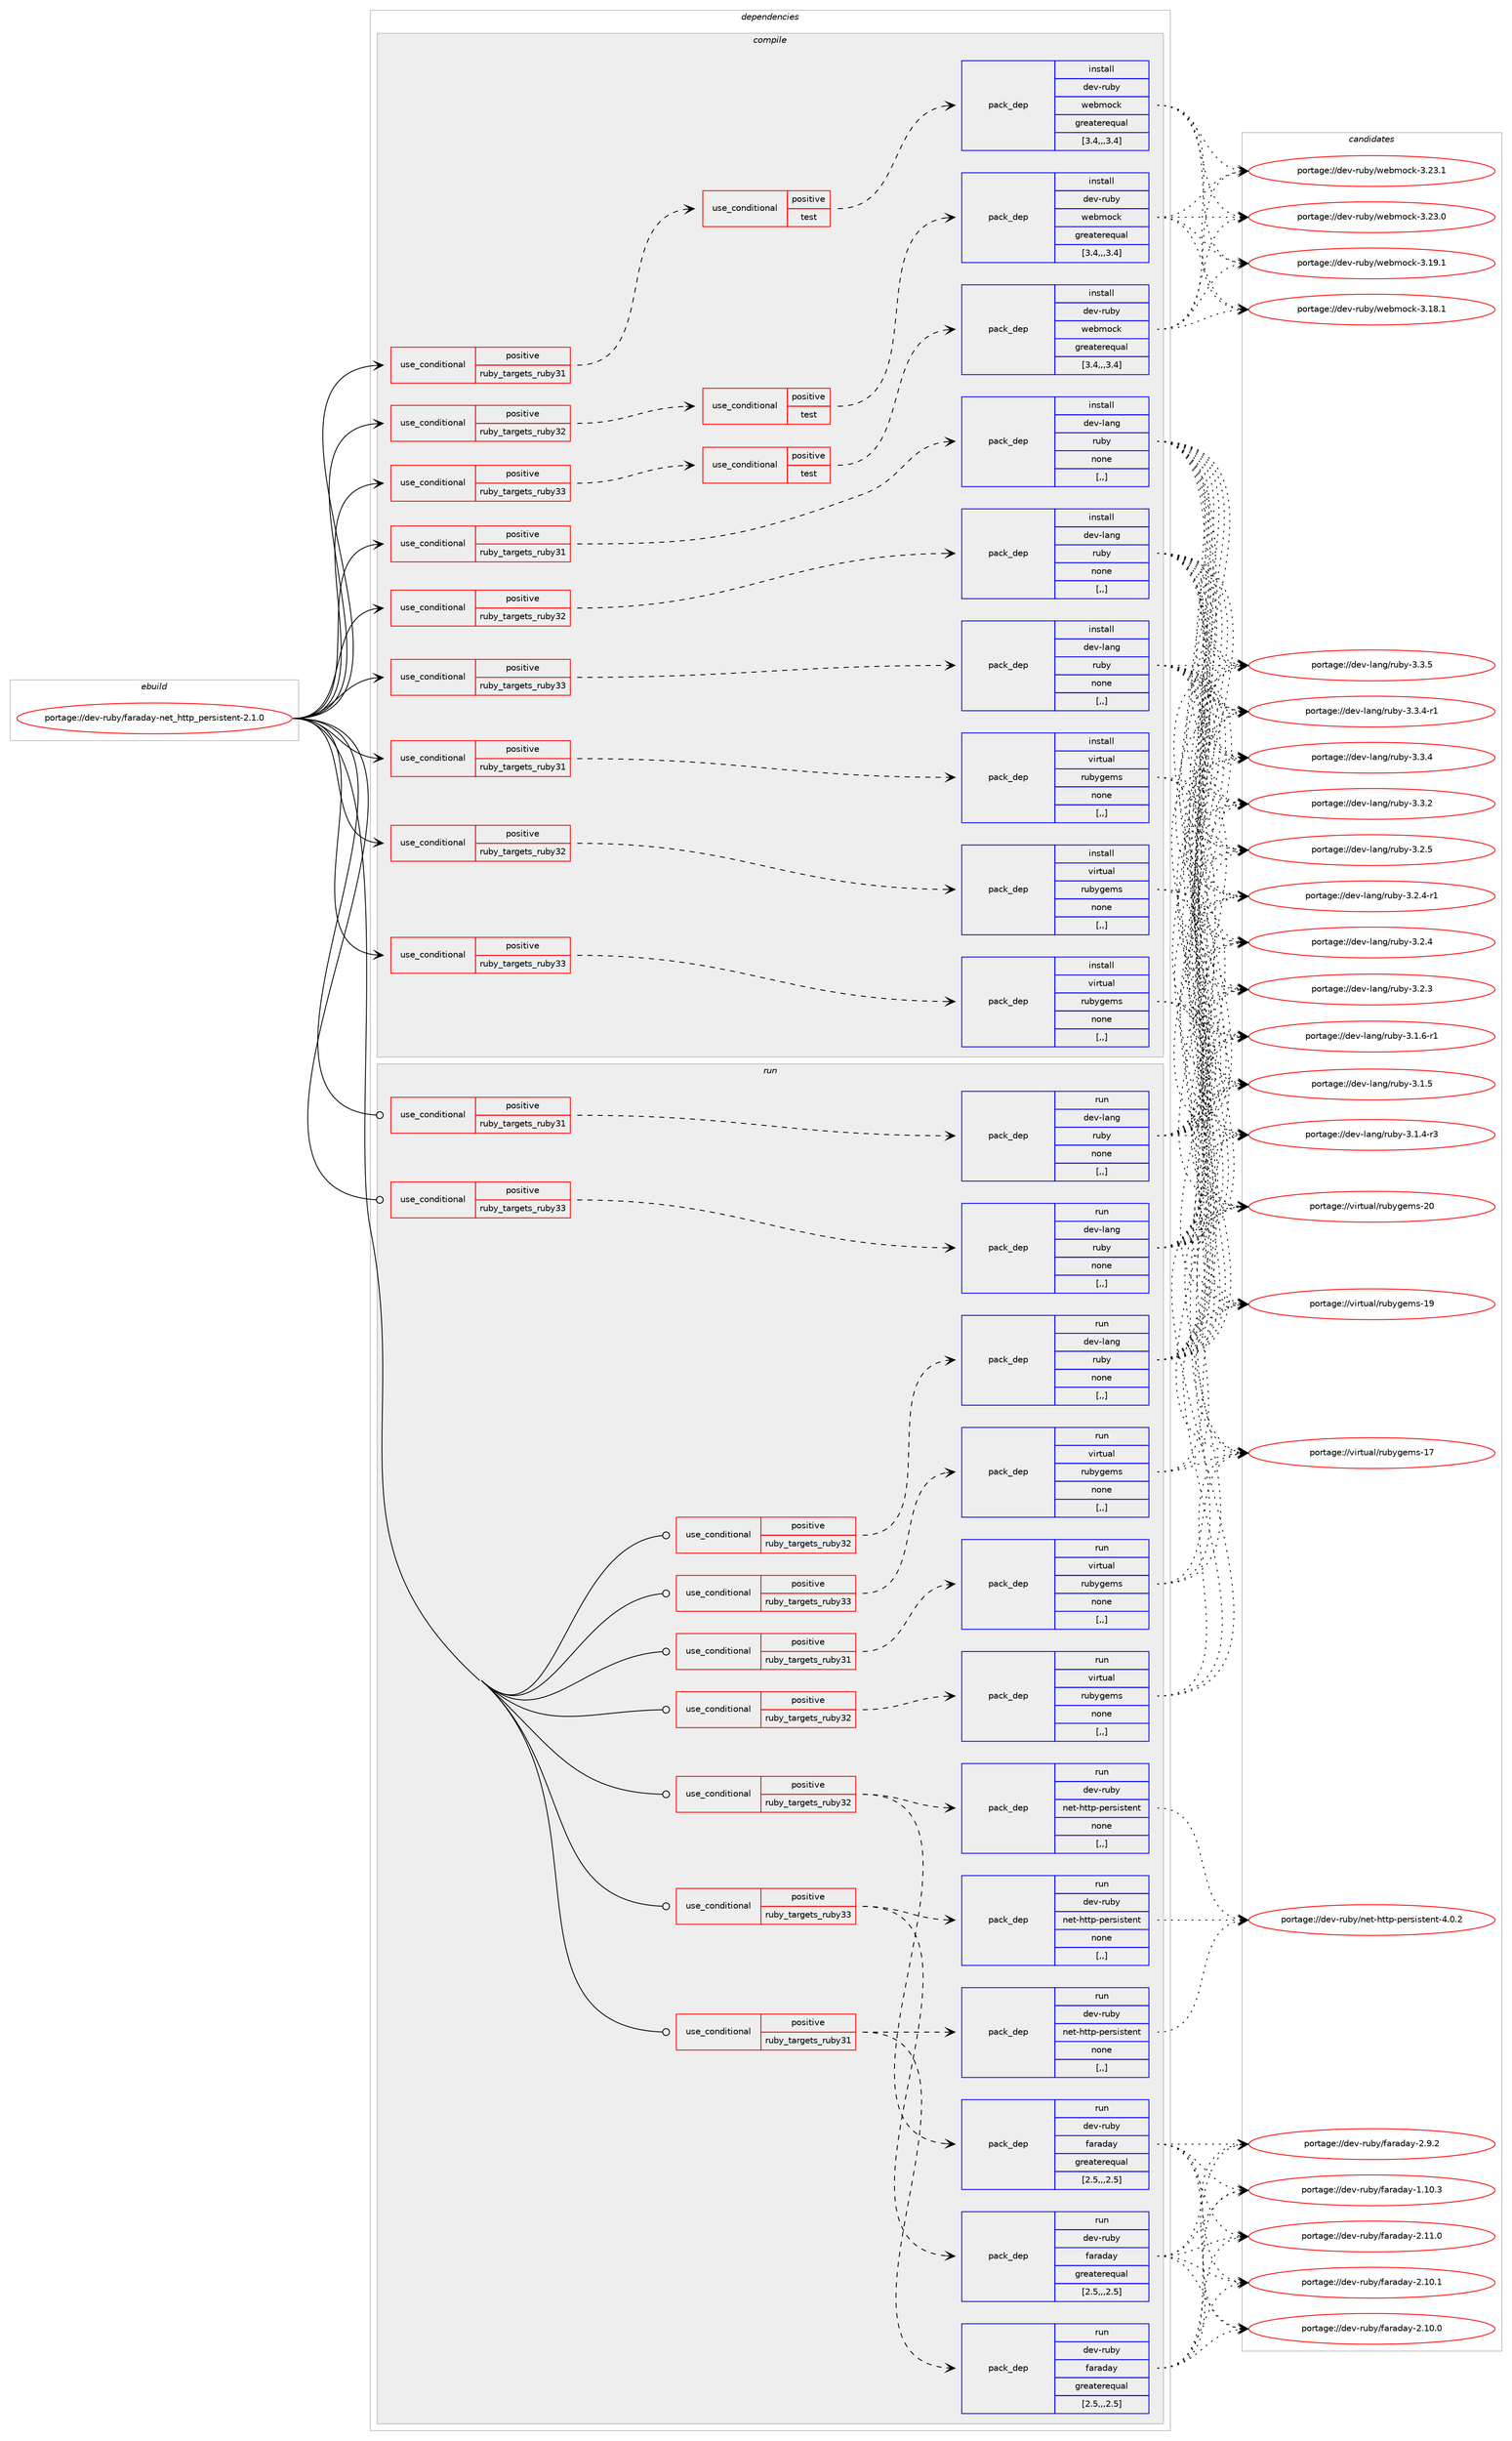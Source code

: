 digraph prolog {

# *************
# Graph options
# *************

newrank=true;
concentrate=true;
compound=true;
graph [rankdir=LR,fontname=Helvetica,fontsize=10,ranksep=1.5];#, ranksep=2.5, nodesep=0.2];
edge  [arrowhead=vee];
node  [fontname=Helvetica,fontsize=10];

# **********
# The ebuild
# **********

subgraph cluster_leftcol {
color=gray;
label=<<i>ebuild</i>>;
id [label="portage://dev-ruby/faraday-net_http_persistent-2.1.0", color=red, width=4, href="../dev-ruby/faraday-net_http_persistent-2.1.0.svg"];
}

# ****************
# The dependencies
# ****************

subgraph cluster_midcol {
color=gray;
label=<<i>dependencies</i>>;
subgraph cluster_compile {
fillcolor="#eeeeee";
style=filled;
label=<<i>compile</i>>;
subgraph cond178514 {
dependency679397 [label=<<TABLE BORDER="0" CELLBORDER="1" CELLSPACING="0" CELLPADDING="4"><TR><TD ROWSPAN="3" CELLPADDING="10">use_conditional</TD></TR><TR><TD>positive</TD></TR><TR><TD>ruby_targets_ruby31</TD></TR></TABLE>>, shape=none, color=red];
subgraph cond178515 {
dependency679398 [label=<<TABLE BORDER="0" CELLBORDER="1" CELLSPACING="0" CELLPADDING="4"><TR><TD ROWSPAN="3" CELLPADDING="10">use_conditional</TD></TR><TR><TD>positive</TD></TR><TR><TD>test</TD></TR></TABLE>>, shape=none, color=red];
subgraph pack495960 {
dependency679399 [label=<<TABLE BORDER="0" CELLBORDER="1" CELLSPACING="0" CELLPADDING="4" WIDTH="220"><TR><TD ROWSPAN="6" CELLPADDING="30">pack_dep</TD></TR><TR><TD WIDTH="110">install</TD></TR><TR><TD>dev-ruby</TD></TR><TR><TD>webmock</TD></TR><TR><TD>greaterequal</TD></TR><TR><TD>[3.4,,,3.4]</TD></TR></TABLE>>, shape=none, color=blue];
}
dependency679398:e -> dependency679399:w [weight=20,style="dashed",arrowhead="vee"];
}
dependency679397:e -> dependency679398:w [weight=20,style="dashed",arrowhead="vee"];
}
id:e -> dependency679397:w [weight=20,style="solid",arrowhead="vee"];
subgraph cond178516 {
dependency679400 [label=<<TABLE BORDER="0" CELLBORDER="1" CELLSPACING="0" CELLPADDING="4"><TR><TD ROWSPAN="3" CELLPADDING="10">use_conditional</TD></TR><TR><TD>positive</TD></TR><TR><TD>ruby_targets_ruby31</TD></TR></TABLE>>, shape=none, color=red];
subgraph pack495961 {
dependency679401 [label=<<TABLE BORDER="0" CELLBORDER="1" CELLSPACING="0" CELLPADDING="4" WIDTH="220"><TR><TD ROWSPAN="6" CELLPADDING="30">pack_dep</TD></TR><TR><TD WIDTH="110">install</TD></TR><TR><TD>dev-lang</TD></TR><TR><TD>ruby</TD></TR><TR><TD>none</TD></TR><TR><TD>[,,]</TD></TR></TABLE>>, shape=none, color=blue];
}
dependency679400:e -> dependency679401:w [weight=20,style="dashed",arrowhead="vee"];
}
id:e -> dependency679400:w [weight=20,style="solid",arrowhead="vee"];
subgraph cond178517 {
dependency679402 [label=<<TABLE BORDER="0" CELLBORDER="1" CELLSPACING="0" CELLPADDING="4"><TR><TD ROWSPAN="3" CELLPADDING="10">use_conditional</TD></TR><TR><TD>positive</TD></TR><TR><TD>ruby_targets_ruby31</TD></TR></TABLE>>, shape=none, color=red];
subgraph pack495962 {
dependency679403 [label=<<TABLE BORDER="0" CELLBORDER="1" CELLSPACING="0" CELLPADDING="4" WIDTH="220"><TR><TD ROWSPAN="6" CELLPADDING="30">pack_dep</TD></TR><TR><TD WIDTH="110">install</TD></TR><TR><TD>virtual</TD></TR><TR><TD>rubygems</TD></TR><TR><TD>none</TD></TR><TR><TD>[,,]</TD></TR></TABLE>>, shape=none, color=blue];
}
dependency679402:e -> dependency679403:w [weight=20,style="dashed",arrowhead="vee"];
}
id:e -> dependency679402:w [weight=20,style="solid",arrowhead="vee"];
subgraph cond178518 {
dependency679404 [label=<<TABLE BORDER="0" CELLBORDER="1" CELLSPACING="0" CELLPADDING="4"><TR><TD ROWSPAN="3" CELLPADDING="10">use_conditional</TD></TR><TR><TD>positive</TD></TR><TR><TD>ruby_targets_ruby32</TD></TR></TABLE>>, shape=none, color=red];
subgraph cond178519 {
dependency679405 [label=<<TABLE BORDER="0" CELLBORDER="1" CELLSPACING="0" CELLPADDING="4"><TR><TD ROWSPAN="3" CELLPADDING="10">use_conditional</TD></TR><TR><TD>positive</TD></TR><TR><TD>test</TD></TR></TABLE>>, shape=none, color=red];
subgraph pack495963 {
dependency679406 [label=<<TABLE BORDER="0" CELLBORDER="1" CELLSPACING="0" CELLPADDING="4" WIDTH="220"><TR><TD ROWSPAN="6" CELLPADDING="30">pack_dep</TD></TR><TR><TD WIDTH="110">install</TD></TR><TR><TD>dev-ruby</TD></TR><TR><TD>webmock</TD></TR><TR><TD>greaterequal</TD></TR><TR><TD>[3.4,,,3.4]</TD></TR></TABLE>>, shape=none, color=blue];
}
dependency679405:e -> dependency679406:w [weight=20,style="dashed",arrowhead="vee"];
}
dependency679404:e -> dependency679405:w [weight=20,style="dashed",arrowhead="vee"];
}
id:e -> dependency679404:w [weight=20,style="solid",arrowhead="vee"];
subgraph cond178520 {
dependency679407 [label=<<TABLE BORDER="0" CELLBORDER="1" CELLSPACING="0" CELLPADDING="4"><TR><TD ROWSPAN="3" CELLPADDING="10">use_conditional</TD></TR><TR><TD>positive</TD></TR><TR><TD>ruby_targets_ruby32</TD></TR></TABLE>>, shape=none, color=red];
subgraph pack495964 {
dependency679408 [label=<<TABLE BORDER="0" CELLBORDER="1" CELLSPACING="0" CELLPADDING="4" WIDTH="220"><TR><TD ROWSPAN="6" CELLPADDING="30">pack_dep</TD></TR><TR><TD WIDTH="110">install</TD></TR><TR><TD>dev-lang</TD></TR><TR><TD>ruby</TD></TR><TR><TD>none</TD></TR><TR><TD>[,,]</TD></TR></TABLE>>, shape=none, color=blue];
}
dependency679407:e -> dependency679408:w [weight=20,style="dashed",arrowhead="vee"];
}
id:e -> dependency679407:w [weight=20,style="solid",arrowhead="vee"];
subgraph cond178521 {
dependency679409 [label=<<TABLE BORDER="0" CELLBORDER="1" CELLSPACING="0" CELLPADDING="4"><TR><TD ROWSPAN="3" CELLPADDING="10">use_conditional</TD></TR><TR><TD>positive</TD></TR><TR><TD>ruby_targets_ruby32</TD></TR></TABLE>>, shape=none, color=red];
subgraph pack495965 {
dependency679410 [label=<<TABLE BORDER="0" CELLBORDER="1" CELLSPACING="0" CELLPADDING="4" WIDTH="220"><TR><TD ROWSPAN="6" CELLPADDING="30">pack_dep</TD></TR><TR><TD WIDTH="110">install</TD></TR><TR><TD>virtual</TD></TR><TR><TD>rubygems</TD></TR><TR><TD>none</TD></TR><TR><TD>[,,]</TD></TR></TABLE>>, shape=none, color=blue];
}
dependency679409:e -> dependency679410:w [weight=20,style="dashed",arrowhead="vee"];
}
id:e -> dependency679409:w [weight=20,style="solid",arrowhead="vee"];
subgraph cond178522 {
dependency679411 [label=<<TABLE BORDER="0" CELLBORDER="1" CELLSPACING="0" CELLPADDING="4"><TR><TD ROWSPAN="3" CELLPADDING="10">use_conditional</TD></TR><TR><TD>positive</TD></TR><TR><TD>ruby_targets_ruby33</TD></TR></TABLE>>, shape=none, color=red];
subgraph cond178523 {
dependency679412 [label=<<TABLE BORDER="0" CELLBORDER="1" CELLSPACING="0" CELLPADDING="4"><TR><TD ROWSPAN="3" CELLPADDING="10">use_conditional</TD></TR><TR><TD>positive</TD></TR><TR><TD>test</TD></TR></TABLE>>, shape=none, color=red];
subgraph pack495966 {
dependency679413 [label=<<TABLE BORDER="0" CELLBORDER="1" CELLSPACING="0" CELLPADDING="4" WIDTH="220"><TR><TD ROWSPAN="6" CELLPADDING="30">pack_dep</TD></TR><TR><TD WIDTH="110">install</TD></TR><TR><TD>dev-ruby</TD></TR><TR><TD>webmock</TD></TR><TR><TD>greaterequal</TD></TR><TR><TD>[3.4,,,3.4]</TD></TR></TABLE>>, shape=none, color=blue];
}
dependency679412:e -> dependency679413:w [weight=20,style="dashed",arrowhead="vee"];
}
dependency679411:e -> dependency679412:w [weight=20,style="dashed",arrowhead="vee"];
}
id:e -> dependency679411:w [weight=20,style="solid",arrowhead="vee"];
subgraph cond178524 {
dependency679414 [label=<<TABLE BORDER="0" CELLBORDER="1" CELLSPACING="0" CELLPADDING="4"><TR><TD ROWSPAN="3" CELLPADDING="10">use_conditional</TD></TR><TR><TD>positive</TD></TR><TR><TD>ruby_targets_ruby33</TD></TR></TABLE>>, shape=none, color=red];
subgraph pack495967 {
dependency679415 [label=<<TABLE BORDER="0" CELLBORDER="1" CELLSPACING="0" CELLPADDING="4" WIDTH="220"><TR><TD ROWSPAN="6" CELLPADDING="30">pack_dep</TD></TR><TR><TD WIDTH="110">install</TD></TR><TR><TD>dev-lang</TD></TR><TR><TD>ruby</TD></TR><TR><TD>none</TD></TR><TR><TD>[,,]</TD></TR></TABLE>>, shape=none, color=blue];
}
dependency679414:e -> dependency679415:w [weight=20,style="dashed",arrowhead="vee"];
}
id:e -> dependency679414:w [weight=20,style="solid",arrowhead="vee"];
subgraph cond178525 {
dependency679416 [label=<<TABLE BORDER="0" CELLBORDER="1" CELLSPACING="0" CELLPADDING="4"><TR><TD ROWSPAN="3" CELLPADDING="10">use_conditional</TD></TR><TR><TD>positive</TD></TR><TR><TD>ruby_targets_ruby33</TD></TR></TABLE>>, shape=none, color=red];
subgraph pack495968 {
dependency679417 [label=<<TABLE BORDER="0" CELLBORDER="1" CELLSPACING="0" CELLPADDING="4" WIDTH="220"><TR><TD ROWSPAN="6" CELLPADDING="30">pack_dep</TD></TR><TR><TD WIDTH="110">install</TD></TR><TR><TD>virtual</TD></TR><TR><TD>rubygems</TD></TR><TR><TD>none</TD></TR><TR><TD>[,,]</TD></TR></TABLE>>, shape=none, color=blue];
}
dependency679416:e -> dependency679417:w [weight=20,style="dashed",arrowhead="vee"];
}
id:e -> dependency679416:w [weight=20,style="solid",arrowhead="vee"];
}
subgraph cluster_compileandrun {
fillcolor="#eeeeee";
style=filled;
label=<<i>compile and run</i>>;
}
subgraph cluster_run {
fillcolor="#eeeeee";
style=filled;
label=<<i>run</i>>;
subgraph cond178526 {
dependency679418 [label=<<TABLE BORDER="0" CELLBORDER="1" CELLSPACING="0" CELLPADDING="4"><TR><TD ROWSPAN="3" CELLPADDING="10">use_conditional</TD></TR><TR><TD>positive</TD></TR><TR><TD>ruby_targets_ruby31</TD></TR></TABLE>>, shape=none, color=red];
subgraph pack495969 {
dependency679419 [label=<<TABLE BORDER="0" CELLBORDER="1" CELLSPACING="0" CELLPADDING="4" WIDTH="220"><TR><TD ROWSPAN="6" CELLPADDING="30">pack_dep</TD></TR><TR><TD WIDTH="110">run</TD></TR><TR><TD>dev-lang</TD></TR><TR><TD>ruby</TD></TR><TR><TD>none</TD></TR><TR><TD>[,,]</TD></TR></TABLE>>, shape=none, color=blue];
}
dependency679418:e -> dependency679419:w [weight=20,style="dashed",arrowhead="vee"];
}
id:e -> dependency679418:w [weight=20,style="solid",arrowhead="odot"];
subgraph cond178527 {
dependency679420 [label=<<TABLE BORDER="0" CELLBORDER="1" CELLSPACING="0" CELLPADDING="4"><TR><TD ROWSPAN="3" CELLPADDING="10">use_conditional</TD></TR><TR><TD>positive</TD></TR><TR><TD>ruby_targets_ruby31</TD></TR></TABLE>>, shape=none, color=red];
subgraph pack495970 {
dependency679421 [label=<<TABLE BORDER="0" CELLBORDER="1" CELLSPACING="0" CELLPADDING="4" WIDTH="220"><TR><TD ROWSPAN="6" CELLPADDING="30">pack_dep</TD></TR><TR><TD WIDTH="110">run</TD></TR><TR><TD>dev-ruby</TD></TR><TR><TD>faraday</TD></TR><TR><TD>greaterequal</TD></TR><TR><TD>[2.5,,,2.5]</TD></TR></TABLE>>, shape=none, color=blue];
}
dependency679420:e -> dependency679421:w [weight=20,style="dashed",arrowhead="vee"];
subgraph pack495971 {
dependency679422 [label=<<TABLE BORDER="0" CELLBORDER="1" CELLSPACING="0" CELLPADDING="4" WIDTH="220"><TR><TD ROWSPAN="6" CELLPADDING="30">pack_dep</TD></TR><TR><TD WIDTH="110">run</TD></TR><TR><TD>dev-ruby</TD></TR><TR><TD>net-http-persistent</TD></TR><TR><TD>none</TD></TR><TR><TD>[,,]</TD></TR></TABLE>>, shape=none, color=blue];
}
dependency679420:e -> dependency679422:w [weight=20,style="dashed",arrowhead="vee"];
}
id:e -> dependency679420:w [weight=20,style="solid",arrowhead="odot"];
subgraph cond178528 {
dependency679423 [label=<<TABLE BORDER="0" CELLBORDER="1" CELLSPACING="0" CELLPADDING="4"><TR><TD ROWSPAN="3" CELLPADDING="10">use_conditional</TD></TR><TR><TD>positive</TD></TR><TR><TD>ruby_targets_ruby31</TD></TR></TABLE>>, shape=none, color=red];
subgraph pack495972 {
dependency679424 [label=<<TABLE BORDER="0" CELLBORDER="1" CELLSPACING="0" CELLPADDING="4" WIDTH="220"><TR><TD ROWSPAN="6" CELLPADDING="30">pack_dep</TD></TR><TR><TD WIDTH="110">run</TD></TR><TR><TD>virtual</TD></TR><TR><TD>rubygems</TD></TR><TR><TD>none</TD></TR><TR><TD>[,,]</TD></TR></TABLE>>, shape=none, color=blue];
}
dependency679423:e -> dependency679424:w [weight=20,style="dashed",arrowhead="vee"];
}
id:e -> dependency679423:w [weight=20,style="solid",arrowhead="odot"];
subgraph cond178529 {
dependency679425 [label=<<TABLE BORDER="0" CELLBORDER="1" CELLSPACING="0" CELLPADDING="4"><TR><TD ROWSPAN="3" CELLPADDING="10">use_conditional</TD></TR><TR><TD>positive</TD></TR><TR><TD>ruby_targets_ruby32</TD></TR></TABLE>>, shape=none, color=red];
subgraph pack495973 {
dependency679426 [label=<<TABLE BORDER="0" CELLBORDER="1" CELLSPACING="0" CELLPADDING="4" WIDTH="220"><TR><TD ROWSPAN="6" CELLPADDING="30">pack_dep</TD></TR><TR><TD WIDTH="110">run</TD></TR><TR><TD>dev-lang</TD></TR><TR><TD>ruby</TD></TR><TR><TD>none</TD></TR><TR><TD>[,,]</TD></TR></TABLE>>, shape=none, color=blue];
}
dependency679425:e -> dependency679426:w [weight=20,style="dashed",arrowhead="vee"];
}
id:e -> dependency679425:w [weight=20,style="solid",arrowhead="odot"];
subgraph cond178530 {
dependency679427 [label=<<TABLE BORDER="0" CELLBORDER="1" CELLSPACING="0" CELLPADDING="4"><TR><TD ROWSPAN="3" CELLPADDING="10">use_conditional</TD></TR><TR><TD>positive</TD></TR><TR><TD>ruby_targets_ruby32</TD></TR></TABLE>>, shape=none, color=red];
subgraph pack495974 {
dependency679428 [label=<<TABLE BORDER="0" CELLBORDER="1" CELLSPACING="0" CELLPADDING="4" WIDTH="220"><TR><TD ROWSPAN="6" CELLPADDING="30">pack_dep</TD></TR><TR><TD WIDTH="110">run</TD></TR><TR><TD>dev-ruby</TD></TR><TR><TD>faraday</TD></TR><TR><TD>greaterequal</TD></TR><TR><TD>[2.5,,,2.5]</TD></TR></TABLE>>, shape=none, color=blue];
}
dependency679427:e -> dependency679428:w [weight=20,style="dashed",arrowhead="vee"];
subgraph pack495975 {
dependency679429 [label=<<TABLE BORDER="0" CELLBORDER="1" CELLSPACING="0" CELLPADDING="4" WIDTH="220"><TR><TD ROWSPAN="6" CELLPADDING="30">pack_dep</TD></TR><TR><TD WIDTH="110">run</TD></TR><TR><TD>dev-ruby</TD></TR><TR><TD>net-http-persistent</TD></TR><TR><TD>none</TD></TR><TR><TD>[,,]</TD></TR></TABLE>>, shape=none, color=blue];
}
dependency679427:e -> dependency679429:w [weight=20,style="dashed",arrowhead="vee"];
}
id:e -> dependency679427:w [weight=20,style="solid",arrowhead="odot"];
subgraph cond178531 {
dependency679430 [label=<<TABLE BORDER="0" CELLBORDER="1" CELLSPACING="0" CELLPADDING="4"><TR><TD ROWSPAN="3" CELLPADDING="10">use_conditional</TD></TR><TR><TD>positive</TD></TR><TR><TD>ruby_targets_ruby32</TD></TR></TABLE>>, shape=none, color=red];
subgraph pack495976 {
dependency679431 [label=<<TABLE BORDER="0" CELLBORDER="1" CELLSPACING="0" CELLPADDING="4" WIDTH="220"><TR><TD ROWSPAN="6" CELLPADDING="30">pack_dep</TD></TR><TR><TD WIDTH="110">run</TD></TR><TR><TD>virtual</TD></TR><TR><TD>rubygems</TD></TR><TR><TD>none</TD></TR><TR><TD>[,,]</TD></TR></TABLE>>, shape=none, color=blue];
}
dependency679430:e -> dependency679431:w [weight=20,style="dashed",arrowhead="vee"];
}
id:e -> dependency679430:w [weight=20,style="solid",arrowhead="odot"];
subgraph cond178532 {
dependency679432 [label=<<TABLE BORDER="0" CELLBORDER="1" CELLSPACING="0" CELLPADDING="4"><TR><TD ROWSPAN="3" CELLPADDING="10">use_conditional</TD></TR><TR><TD>positive</TD></TR><TR><TD>ruby_targets_ruby33</TD></TR></TABLE>>, shape=none, color=red];
subgraph pack495977 {
dependency679433 [label=<<TABLE BORDER="0" CELLBORDER="1" CELLSPACING="0" CELLPADDING="4" WIDTH="220"><TR><TD ROWSPAN="6" CELLPADDING="30">pack_dep</TD></TR><TR><TD WIDTH="110">run</TD></TR><TR><TD>dev-lang</TD></TR><TR><TD>ruby</TD></TR><TR><TD>none</TD></TR><TR><TD>[,,]</TD></TR></TABLE>>, shape=none, color=blue];
}
dependency679432:e -> dependency679433:w [weight=20,style="dashed",arrowhead="vee"];
}
id:e -> dependency679432:w [weight=20,style="solid",arrowhead="odot"];
subgraph cond178533 {
dependency679434 [label=<<TABLE BORDER="0" CELLBORDER="1" CELLSPACING="0" CELLPADDING="4"><TR><TD ROWSPAN="3" CELLPADDING="10">use_conditional</TD></TR><TR><TD>positive</TD></TR><TR><TD>ruby_targets_ruby33</TD></TR></TABLE>>, shape=none, color=red];
subgraph pack495978 {
dependency679435 [label=<<TABLE BORDER="0" CELLBORDER="1" CELLSPACING="0" CELLPADDING="4" WIDTH="220"><TR><TD ROWSPAN="6" CELLPADDING="30">pack_dep</TD></TR><TR><TD WIDTH="110">run</TD></TR><TR><TD>dev-ruby</TD></TR><TR><TD>faraday</TD></TR><TR><TD>greaterequal</TD></TR><TR><TD>[2.5,,,2.5]</TD></TR></TABLE>>, shape=none, color=blue];
}
dependency679434:e -> dependency679435:w [weight=20,style="dashed",arrowhead="vee"];
subgraph pack495979 {
dependency679436 [label=<<TABLE BORDER="0" CELLBORDER="1" CELLSPACING="0" CELLPADDING="4" WIDTH="220"><TR><TD ROWSPAN="6" CELLPADDING="30">pack_dep</TD></TR><TR><TD WIDTH="110">run</TD></TR><TR><TD>dev-ruby</TD></TR><TR><TD>net-http-persistent</TD></TR><TR><TD>none</TD></TR><TR><TD>[,,]</TD></TR></TABLE>>, shape=none, color=blue];
}
dependency679434:e -> dependency679436:w [weight=20,style="dashed",arrowhead="vee"];
}
id:e -> dependency679434:w [weight=20,style="solid",arrowhead="odot"];
subgraph cond178534 {
dependency679437 [label=<<TABLE BORDER="0" CELLBORDER="1" CELLSPACING="0" CELLPADDING="4"><TR><TD ROWSPAN="3" CELLPADDING="10">use_conditional</TD></TR><TR><TD>positive</TD></TR><TR><TD>ruby_targets_ruby33</TD></TR></TABLE>>, shape=none, color=red];
subgraph pack495980 {
dependency679438 [label=<<TABLE BORDER="0" CELLBORDER="1" CELLSPACING="0" CELLPADDING="4" WIDTH="220"><TR><TD ROWSPAN="6" CELLPADDING="30">pack_dep</TD></TR><TR><TD WIDTH="110">run</TD></TR><TR><TD>virtual</TD></TR><TR><TD>rubygems</TD></TR><TR><TD>none</TD></TR><TR><TD>[,,]</TD></TR></TABLE>>, shape=none, color=blue];
}
dependency679437:e -> dependency679438:w [weight=20,style="dashed",arrowhead="vee"];
}
id:e -> dependency679437:w [weight=20,style="solid",arrowhead="odot"];
}
}

# **************
# The candidates
# **************

subgraph cluster_choices {
rank=same;
color=gray;
label=<<i>candidates</i>>;

subgraph choice495960 {
color=black;
nodesep=1;
choice100101118451141179812147119101981091119910745514650514649 [label="portage://dev-ruby/webmock-3.23.1", color=red, width=4,href="../dev-ruby/webmock-3.23.1.svg"];
choice100101118451141179812147119101981091119910745514650514648 [label="portage://dev-ruby/webmock-3.23.0", color=red, width=4,href="../dev-ruby/webmock-3.23.0.svg"];
choice100101118451141179812147119101981091119910745514649574649 [label="portage://dev-ruby/webmock-3.19.1", color=red, width=4,href="../dev-ruby/webmock-3.19.1.svg"];
choice100101118451141179812147119101981091119910745514649564649 [label="portage://dev-ruby/webmock-3.18.1", color=red, width=4,href="../dev-ruby/webmock-3.18.1.svg"];
dependency679399:e -> choice100101118451141179812147119101981091119910745514650514649:w [style=dotted,weight="100"];
dependency679399:e -> choice100101118451141179812147119101981091119910745514650514648:w [style=dotted,weight="100"];
dependency679399:e -> choice100101118451141179812147119101981091119910745514649574649:w [style=dotted,weight="100"];
dependency679399:e -> choice100101118451141179812147119101981091119910745514649564649:w [style=dotted,weight="100"];
}
subgraph choice495961 {
color=black;
nodesep=1;
choice10010111845108971101034711411798121455146514653 [label="portage://dev-lang/ruby-3.3.5", color=red, width=4,href="../dev-lang/ruby-3.3.5.svg"];
choice100101118451089711010347114117981214551465146524511449 [label="portage://dev-lang/ruby-3.3.4-r1", color=red, width=4,href="../dev-lang/ruby-3.3.4-r1.svg"];
choice10010111845108971101034711411798121455146514652 [label="portage://dev-lang/ruby-3.3.4", color=red, width=4,href="../dev-lang/ruby-3.3.4.svg"];
choice10010111845108971101034711411798121455146514650 [label="portage://dev-lang/ruby-3.3.2", color=red, width=4,href="../dev-lang/ruby-3.3.2.svg"];
choice10010111845108971101034711411798121455146504653 [label="portage://dev-lang/ruby-3.2.5", color=red, width=4,href="../dev-lang/ruby-3.2.5.svg"];
choice100101118451089711010347114117981214551465046524511449 [label="portage://dev-lang/ruby-3.2.4-r1", color=red, width=4,href="../dev-lang/ruby-3.2.4-r1.svg"];
choice10010111845108971101034711411798121455146504652 [label="portage://dev-lang/ruby-3.2.4", color=red, width=4,href="../dev-lang/ruby-3.2.4.svg"];
choice10010111845108971101034711411798121455146504651 [label="portage://dev-lang/ruby-3.2.3", color=red, width=4,href="../dev-lang/ruby-3.2.3.svg"];
choice100101118451089711010347114117981214551464946544511449 [label="portage://dev-lang/ruby-3.1.6-r1", color=red, width=4,href="../dev-lang/ruby-3.1.6-r1.svg"];
choice10010111845108971101034711411798121455146494653 [label="portage://dev-lang/ruby-3.1.5", color=red, width=4,href="../dev-lang/ruby-3.1.5.svg"];
choice100101118451089711010347114117981214551464946524511451 [label="portage://dev-lang/ruby-3.1.4-r3", color=red, width=4,href="../dev-lang/ruby-3.1.4-r3.svg"];
dependency679401:e -> choice10010111845108971101034711411798121455146514653:w [style=dotted,weight="100"];
dependency679401:e -> choice100101118451089711010347114117981214551465146524511449:w [style=dotted,weight="100"];
dependency679401:e -> choice10010111845108971101034711411798121455146514652:w [style=dotted,weight="100"];
dependency679401:e -> choice10010111845108971101034711411798121455146514650:w [style=dotted,weight="100"];
dependency679401:e -> choice10010111845108971101034711411798121455146504653:w [style=dotted,weight="100"];
dependency679401:e -> choice100101118451089711010347114117981214551465046524511449:w [style=dotted,weight="100"];
dependency679401:e -> choice10010111845108971101034711411798121455146504652:w [style=dotted,weight="100"];
dependency679401:e -> choice10010111845108971101034711411798121455146504651:w [style=dotted,weight="100"];
dependency679401:e -> choice100101118451089711010347114117981214551464946544511449:w [style=dotted,weight="100"];
dependency679401:e -> choice10010111845108971101034711411798121455146494653:w [style=dotted,weight="100"];
dependency679401:e -> choice100101118451089711010347114117981214551464946524511451:w [style=dotted,weight="100"];
}
subgraph choice495962 {
color=black;
nodesep=1;
choice118105114116117971084711411798121103101109115455048 [label="portage://virtual/rubygems-20", color=red, width=4,href="../virtual/rubygems-20.svg"];
choice118105114116117971084711411798121103101109115454957 [label="portage://virtual/rubygems-19", color=red, width=4,href="../virtual/rubygems-19.svg"];
choice118105114116117971084711411798121103101109115454955 [label="portage://virtual/rubygems-17", color=red, width=4,href="../virtual/rubygems-17.svg"];
dependency679403:e -> choice118105114116117971084711411798121103101109115455048:w [style=dotted,weight="100"];
dependency679403:e -> choice118105114116117971084711411798121103101109115454957:w [style=dotted,weight="100"];
dependency679403:e -> choice118105114116117971084711411798121103101109115454955:w [style=dotted,weight="100"];
}
subgraph choice495963 {
color=black;
nodesep=1;
choice100101118451141179812147119101981091119910745514650514649 [label="portage://dev-ruby/webmock-3.23.1", color=red, width=4,href="../dev-ruby/webmock-3.23.1.svg"];
choice100101118451141179812147119101981091119910745514650514648 [label="portage://dev-ruby/webmock-3.23.0", color=red, width=4,href="../dev-ruby/webmock-3.23.0.svg"];
choice100101118451141179812147119101981091119910745514649574649 [label="portage://dev-ruby/webmock-3.19.1", color=red, width=4,href="../dev-ruby/webmock-3.19.1.svg"];
choice100101118451141179812147119101981091119910745514649564649 [label="portage://dev-ruby/webmock-3.18.1", color=red, width=4,href="../dev-ruby/webmock-3.18.1.svg"];
dependency679406:e -> choice100101118451141179812147119101981091119910745514650514649:w [style=dotted,weight="100"];
dependency679406:e -> choice100101118451141179812147119101981091119910745514650514648:w [style=dotted,weight="100"];
dependency679406:e -> choice100101118451141179812147119101981091119910745514649574649:w [style=dotted,weight="100"];
dependency679406:e -> choice100101118451141179812147119101981091119910745514649564649:w [style=dotted,weight="100"];
}
subgraph choice495964 {
color=black;
nodesep=1;
choice10010111845108971101034711411798121455146514653 [label="portage://dev-lang/ruby-3.3.5", color=red, width=4,href="../dev-lang/ruby-3.3.5.svg"];
choice100101118451089711010347114117981214551465146524511449 [label="portage://dev-lang/ruby-3.3.4-r1", color=red, width=4,href="../dev-lang/ruby-3.3.4-r1.svg"];
choice10010111845108971101034711411798121455146514652 [label="portage://dev-lang/ruby-3.3.4", color=red, width=4,href="../dev-lang/ruby-3.3.4.svg"];
choice10010111845108971101034711411798121455146514650 [label="portage://dev-lang/ruby-3.3.2", color=red, width=4,href="../dev-lang/ruby-3.3.2.svg"];
choice10010111845108971101034711411798121455146504653 [label="portage://dev-lang/ruby-3.2.5", color=red, width=4,href="../dev-lang/ruby-3.2.5.svg"];
choice100101118451089711010347114117981214551465046524511449 [label="portage://dev-lang/ruby-3.2.4-r1", color=red, width=4,href="../dev-lang/ruby-3.2.4-r1.svg"];
choice10010111845108971101034711411798121455146504652 [label="portage://dev-lang/ruby-3.2.4", color=red, width=4,href="../dev-lang/ruby-3.2.4.svg"];
choice10010111845108971101034711411798121455146504651 [label="portage://dev-lang/ruby-3.2.3", color=red, width=4,href="../dev-lang/ruby-3.2.3.svg"];
choice100101118451089711010347114117981214551464946544511449 [label="portage://dev-lang/ruby-3.1.6-r1", color=red, width=4,href="../dev-lang/ruby-3.1.6-r1.svg"];
choice10010111845108971101034711411798121455146494653 [label="portage://dev-lang/ruby-3.1.5", color=red, width=4,href="../dev-lang/ruby-3.1.5.svg"];
choice100101118451089711010347114117981214551464946524511451 [label="portage://dev-lang/ruby-3.1.4-r3", color=red, width=4,href="../dev-lang/ruby-3.1.4-r3.svg"];
dependency679408:e -> choice10010111845108971101034711411798121455146514653:w [style=dotted,weight="100"];
dependency679408:e -> choice100101118451089711010347114117981214551465146524511449:w [style=dotted,weight="100"];
dependency679408:e -> choice10010111845108971101034711411798121455146514652:w [style=dotted,weight="100"];
dependency679408:e -> choice10010111845108971101034711411798121455146514650:w [style=dotted,weight="100"];
dependency679408:e -> choice10010111845108971101034711411798121455146504653:w [style=dotted,weight="100"];
dependency679408:e -> choice100101118451089711010347114117981214551465046524511449:w [style=dotted,weight="100"];
dependency679408:e -> choice10010111845108971101034711411798121455146504652:w [style=dotted,weight="100"];
dependency679408:e -> choice10010111845108971101034711411798121455146504651:w [style=dotted,weight="100"];
dependency679408:e -> choice100101118451089711010347114117981214551464946544511449:w [style=dotted,weight="100"];
dependency679408:e -> choice10010111845108971101034711411798121455146494653:w [style=dotted,weight="100"];
dependency679408:e -> choice100101118451089711010347114117981214551464946524511451:w [style=dotted,weight="100"];
}
subgraph choice495965 {
color=black;
nodesep=1;
choice118105114116117971084711411798121103101109115455048 [label="portage://virtual/rubygems-20", color=red, width=4,href="../virtual/rubygems-20.svg"];
choice118105114116117971084711411798121103101109115454957 [label="portage://virtual/rubygems-19", color=red, width=4,href="../virtual/rubygems-19.svg"];
choice118105114116117971084711411798121103101109115454955 [label="portage://virtual/rubygems-17", color=red, width=4,href="../virtual/rubygems-17.svg"];
dependency679410:e -> choice118105114116117971084711411798121103101109115455048:w [style=dotted,weight="100"];
dependency679410:e -> choice118105114116117971084711411798121103101109115454957:w [style=dotted,weight="100"];
dependency679410:e -> choice118105114116117971084711411798121103101109115454955:w [style=dotted,weight="100"];
}
subgraph choice495966 {
color=black;
nodesep=1;
choice100101118451141179812147119101981091119910745514650514649 [label="portage://dev-ruby/webmock-3.23.1", color=red, width=4,href="../dev-ruby/webmock-3.23.1.svg"];
choice100101118451141179812147119101981091119910745514650514648 [label="portage://dev-ruby/webmock-3.23.0", color=red, width=4,href="../dev-ruby/webmock-3.23.0.svg"];
choice100101118451141179812147119101981091119910745514649574649 [label="portage://dev-ruby/webmock-3.19.1", color=red, width=4,href="../dev-ruby/webmock-3.19.1.svg"];
choice100101118451141179812147119101981091119910745514649564649 [label="portage://dev-ruby/webmock-3.18.1", color=red, width=4,href="../dev-ruby/webmock-3.18.1.svg"];
dependency679413:e -> choice100101118451141179812147119101981091119910745514650514649:w [style=dotted,weight="100"];
dependency679413:e -> choice100101118451141179812147119101981091119910745514650514648:w [style=dotted,weight="100"];
dependency679413:e -> choice100101118451141179812147119101981091119910745514649574649:w [style=dotted,weight="100"];
dependency679413:e -> choice100101118451141179812147119101981091119910745514649564649:w [style=dotted,weight="100"];
}
subgraph choice495967 {
color=black;
nodesep=1;
choice10010111845108971101034711411798121455146514653 [label="portage://dev-lang/ruby-3.3.5", color=red, width=4,href="../dev-lang/ruby-3.3.5.svg"];
choice100101118451089711010347114117981214551465146524511449 [label="portage://dev-lang/ruby-3.3.4-r1", color=red, width=4,href="../dev-lang/ruby-3.3.4-r1.svg"];
choice10010111845108971101034711411798121455146514652 [label="portage://dev-lang/ruby-3.3.4", color=red, width=4,href="../dev-lang/ruby-3.3.4.svg"];
choice10010111845108971101034711411798121455146514650 [label="portage://dev-lang/ruby-3.3.2", color=red, width=4,href="../dev-lang/ruby-3.3.2.svg"];
choice10010111845108971101034711411798121455146504653 [label="portage://dev-lang/ruby-3.2.5", color=red, width=4,href="../dev-lang/ruby-3.2.5.svg"];
choice100101118451089711010347114117981214551465046524511449 [label="portage://dev-lang/ruby-3.2.4-r1", color=red, width=4,href="../dev-lang/ruby-3.2.4-r1.svg"];
choice10010111845108971101034711411798121455146504652 [label="portage://dev-lang/ruby-3.2.4", color=red, width=4,href="../dev-lang/ruby-3.2.4.svg"];
choice10010111845108971101034711411798121455146504651 [label="portage://dev-lang/ruby-3.2.3", color=red, width=4,href="../dev-lang/ruby-3.2.3.svg"];
choice100101118451089711010347114117981214551464946544511449 [label="portage://dev-lang/ruby-3.1.6-r1", color=red, width=4,href="../dev-lang/ruby-3.1.6-r1.svg"];
choice10010111845108971101034711411798121455146494653 [label="portage://dev-lang/ruby-3.1.5", color=red, width=4,href="../dev-lang/ruby-3.1.5.svg"];
choice100101118451089711010347114117981214551464946524511451 [label="portage://dev-lang/ruby-3.1.4-r3", color=red, width=4,href="../dev-lang/ruby-3.1.4-r3.svg"];
dependency679415:e -> choice10010111845108971101034711411798121455146514653:w [style=dotted,weight="100"];
dependency679415:e -> choice100101118451089711010347114117981214551465146524511449:w [style=dotted,weight="100"];
dependency679415:e -> choice10010111845108971101034711411798121455146514652:w [style=dotted,weight="100"];
dependency679415:e -> choice10010111845108971101034711411798121455146514650:w [style=dotted,weight="100"];
dependency679415:e -> choice10010111845108971101034711411798121455146504653:w [style=dotted,weight="100"];
dependency679415:e -> choice100101118451089711010347114117981214551465046524511449:w [style=dotted,weight="100"];
dependency679415:e -> choice10010111845108971101034711411798121455146504652:w [style=dotted,weight="100"];
dependency679415:e -> choice10010111845108971101034711411798121455146504651:w [style=dotted,weight="100"];
dependency679415:e -> choice100101118451089711010347114117981214551464946544511449:w [style=dotted,weight="100"];
dependency679415:e -> choice10010111845108971101034711411798121455146494653:w [style=dotted,weight="100"];
dependency679415:e -> choice100101118451089711010347114117981214551464946524511451:w [style=dotted,weight="100"];
}
subgraph choice495968 {
color=black;
nodesep=1;
choice118105114116117971084711411798121103101109115455048 [label="portage://virtual/rubygems-20", color=red, width=4,href="../virtual/rubygems-20.svg"];
choice118105114116117971084711411798121103101109115454957 [label="portage://virtual/rubygems-19", color=red, width=4,href="../virtual/rubygems-19.svg"];
choice118105114116117971084711411798121103101109115454955 [label="portage://virtual/rubygems-17", color=red, width=4,href="../virtual/rubygems-17.svg"];
dependency679417:e -> choice118105114116117971084711411798121103101109115455048:w [style=dotted,weight="100"];
dependency679417:e -> choice118105114116117971084711411798121103101109115454957:w [style=dotted,weight="100"];
dependency679417:e -> choice118105114116117971084711411798121103101109115454955:w [style=dotted,weight="100"];
}
subgraph choice495969 {
color=black;
nodesep=1;
choice10010111845108971101034711411798121455146514653 [label="portage://dev-lang/ruby-3.3.5", color=red, width=4,href="../dev-lang/ruby-3.3.5.svg"];
choice100101118451089711010347114117981214551465146524511449 [label="portage://dev-lang/ruby-3.3.4-r1", color=red, width=4,href="../dev-lang/ruby-3.3.4-r1.svg"];
choice10010111845108971101034711411798121455146514652 [label="portage://dev-lang/ruby-3.3.4", color=red, width=4,href="../dev-lang/ruby-3.3.4.svg"];
choice10010111845108971101034711411798121455146514650 [label="portage://dev-lang/ruby-3.3.2", color=red, width=4,href="../dev-lang/ruby-3.3.2.svg"];
choice10010111845108971101034711411798121455146504653 [label="portage://dev-lang/ruby-3.2.5", color=red, width=4,href="../dev-lang/ruby-3.2.5.svg"];
choice100101118451089711010347114117981214551465046524511449 [label="portage://dev-lang/ruby-3.2.4-r1", color=red, width=4,href="../dev-lang/ruby-3.2.4-r1.svg"];
choice10010111845108971101034711411798121455146504652 [label="portage://dev-lang/ruby-3.2.4", color=red, width=4,href="../dev-lang/ruby-3.2.4.svg"];
choice10010111845108971101034711411798121455146504651 [label="portage://dev-lang/ruby-3.2.3", color=red, width=4,href="../dev-lang/ruby-3.2.3.svg"];
choice100101118451089711010347114117981214551464946544511449 [label="portage://dev-lang/ruby-3.1.6-r1", color=red, width=4,href="../dev-lang/ruby-3.1.6-r1.svg"];
choice10010111845108971101034711411798121455146494653 [label="portage://dev-lang/ruby-3.1.5", color=red, width=4,href="../dev-lang/ruby-3.1.5.svg"];
choice100101118451089711010347114117981214551464946524511451 [label="portage://dev-lang/ruby-3.1.4-r3", color=red, width=4,href="../dev-lang/ruby-3.1.4-r3.svg"];
dependency679419:e -> choice10010111845108971101034711411798121455146514653:w [style=dotted,weight="100"];
dependency679419:e -> choice100101118451089711010347114117981214551465146524511449:w [style=dotted,weight="100"];
dependency679419:e -> choice10010111845108971101034711411798121455146514652:w [style=dotted,weight="100"];
dependency679419:e -> choice10010111845108971101034711411798121455146514650:w [style=dotted,weight="100"];
dependency679419:e -> choice10010111845108971101034711411798121455146504653:w [style=dotted,weight="100"];
dependency679419:e -> choice100101118451089711010347114117981214551465046524511449:w [style=dotted,weight="100"];
dependency679419:e -> choice10010111845108971101034711411798121455146504652:w [style=dotted,weight="100"];
dependency679419:e -> choice10010111845108971101034711411798121455146504651:w [style=dotted,weight="100"];
dependency679419:e -> choice100101118451089711010347114117981214551464946544511449:w [style=dotted,weight="100"];
dependency679419:e -> choice10010111845108971101034711411798121455146494653:w [style=dotted,weight="100"];
dependency679419:e -> choice100101118451089711010347114117981214551464946524511451:w [style=dotted,weight="100"];
}
subgraph choice495970 {
color=black;
nodesep=1;
choice10010111845114117981214710297114971009712145504649494648 [label="portage://dev-ruby/faraday-2.11.0", color=red, width=4,href="../dev-ruby/faraday-2.11.0.svg"];
choice10010111845114117981214710297114971009712145504649484649 [label="portage://dev-ruby/faraday-2.10.1", color=red, width=4,href="../dev-ruby/faraday-2.10.1.svg"];
choice10010111845114117981214710297114971009712145504649484648 [label="portage://dev-ruby/faraday-2.10.0", color=red, width=4,href="../dev-ruby/faraday-2.10.0.svg"];
choice100101118451141179812147102971149710097121455046574650 [label="portage://dev-ruby/faraday-2.9.2", color=red, width=4,href="../dev-ruby/faraday-2.9.2.svg"];
choice10010111845114117981214710297114971009712145494649484651 [label="portage://dev-ruby/faraday-1.10.3", color=red, width=4,href="../dev-ruby/faraday-1.10.3.svg"];
dependency679421:e -> choice10010111845114117981214710297114971009712145504649494648:w [style=dotted,weight="100"];
dependency679421:e -> choice10010111845114117981214710297114971009712145504649484649:w [style=dotted,weight="100"];
dependency679421:e -> choice10010111845114117981214710297114971009712145504649484648:w [style=dotted,weight="100"];
dependency679421:e -> choice100101118451141179812147102971149710097121455046574650:w [style=dotted,weight="100"];
dependency679421:e -> choice10010111845114117981214710297114971009712145494649484651:w [style=dotted,weight="100"];
}
subgraph choice495971 {
color=black;
nodesep=1;
choice1001011184511411798121471101011164510411611611245112101114115105115116101110116455246484650 [label="portage://dev-ruby/net-http-persistent-4.0.2", color=red, width=4,href="../dev-ruby/net-http-persistent-4.0.2.svg"];
dependency679422:e -> choice1001011184511411798121471101011164510411611611245112101114115105115116101110116455246484650:w [style=dotted,weight="100"];
}
subgraph choice495972 {
color=black;
nodesep=1;
choice118105114116117971084711411798121103101109115455048 [label="portage://virtual/rubygems-20", color=red, width=4,href="../virtual/rubygems-20.svg"];
choice118105114116117971084711411798121103101109115454957 [label="portage://virtual/rubygems-19", color=red, width=4,href="../virtual/rubygems-19.svg"];
choice118105114116117971084711411798121103101109115454955 [label="portage://virtual/rubygems-17", color=red, width=4,href="../virtual/rubygems-17.svg"];
dependency679424:e -> choice118105114116117971084711411798121103101109115455048:w [style=dotted,weight="100"];
dependency679424:e -> choice118105114116117971084711411798121103101109115454957:w [style=dotted,weight="100"];
dependency679424:e -> choice118105114116117971084711411798121103101109115454955:w [style=dotted,weight="100"];
}
subgraph choice495973 {
color=black;
nodesep=1;
choice10010111845108971101034711411798121455146514653 [label="portage://dev-lang/ruby-3.3.5", color=red, width=4,href="../dev-lang/ruby-3.3.5.svg"];
choice100101118451089711010347114117981214551465146524511449 [label="portage://dev-lang/ruby-3.3.4-r1", color=red, width=4,href="../dev-lang/ruby-3.3.4-r1.svg"];
choice10010111845108971101034711411798121455146514652 [label="portage://dev-lang/ruby-3.3.4", color=red, width=4,href="../dev-lang/ruby-3.3.4.svg"];
choice10010111845108971101034711411798121455146514650 [label="portage://dev-lang/ruby-3.3.2", color=red, width=4,href="../dev-lang/ruby-3.3.2.svg"];
choice10010111845108971101034711411798121455146504653 [label="portage://dev-lang/ruby-3.2.5", color=red, width=4,href="../dev-lang/ruby-3.2.5.svg"];
choice100101118451089711010347114117981214551465046524511449 [label="portage://dev-lang/ruby-3.2.4-r1", color=red, width=4,href="../dev-lang/ruby-3.2.4-r1.svg"];
choice10010111845108971101034711411798121455146504652 [label="portage://dev-lang/ruby-3.2.4", color=red, width=4,href="../dev-lang/ruby-3.2.4.svg"];
choice10010111845108971101034711411798121455146504651 [label="portage://dev-lang/ruby-3.2.3", color=red, width=4,href="../dev-lang/ruby-3.2.3.svg"];
choice100101118451089711010347114117981214551464946544511449 [label="portage://dev-lang/ruby-3.1.6-r1", color=red, width=4,href="../dev-lang/ruby-3.1.6-r1.svg"];
choice10010111845108971101034711411798121455146494653 [label="portage://dev-lang/ruby-3.1.5", color=red, width=4,href="../dev-lang/ruby-3.1.5.svg"];
choice100101118451089711010347114117981214551464946524511451 [label="portage://dev-lang/ruby-3.1.4-r3", color=red, width=4,href="../dev-lang/ruby-3.1.4-r3.svg"];
dependency679426:e -> choice10010111845108971101034711411798121455146514653:w [style=dotted,weight="100"];
dependency679426:e -> choice100101118451089711010347114117981214551465146524511449:w [style=dotted,weight="100"];
dependency679426:e -> choice10010111845108971101034711411798121455146514652:w [style=dotted,weight="100"];
dependency679426:e -> choice10010111845108971101034711411798121455146514650:w [style=dotted,weight="100"];
dependency679426:e -> choice10010111845108971101034711411798121455146504653:w [style=dotted,weight="100"];
dependency679426:e -> choice100101118451089711010347114117981214551465046524511449:w [style=dotted,weight="100"];
dependency679426:e -> choice10010111845108971101034711411798121455146504652:w [style=dotted,weight="100"];
dependency679426:e -> choice10010111845108971101034711411798121455146504651:w [style=dotted,weight="100"];
dependency679426:e -> choice100101118451089711010347114117981214551464946544511449:w [style=dotted,weight="100"];
dependency679426:e -> choice10010111845108971101034711411798121455146494653:w [style=dotted,weight="100"];
dependency679426:e -> choice100101118451089711010347114117981214551464946524511451:w [style=dotted,weight="100"];
}
subgraph choice495974 {
color=black;
nodesep=1;
choice10010111845114117981214710297114971009712145504649494648 [label="portage://dev-ruby/faraday-2.11.0", color=red, width=4,href="../dev-ruby/faraday-2.11.0.svg"];
choice10010111845114117981214710297114971009712145504649484649 [label="portage://dev-ruby/faraday-2.10.1", color=red, width=4,href="../dev-ruby/faraday-2.10.1.svg"];
choice10010111845114117981214710297114971009712145504649484648 [label="portage://dev-ruby/faraday-2.10.0", color=red, width=4,href="../dev-ruby/faraday-2.10.0.svg"];
choice100101118451141179812147102971149710097121455046574650 [label="portage://dev-ruby/faraday-2.9.2", color=red, width=4,href="../dev-ruby/faraday-2.9.2.svg"];
choice10010111845114117981214710297114971009712145494649484651 [label="portage://dev-ruby/faraday-1.10.3", color=red, width=4,href="../dev-ruby/faraday-1.10.3.svg"];
dependency679428:e -> choice10010111845114117981214710297114971009712145504649494648:w [style=dotted,weight="100"];
dependency679428:e -> choice10010111845114117981214710297114971009712145504649484649:w [style=dotted,weight="100"];
dependency679428:e -> choice10010111845114117981214710297114971009712145504649484648:w [style=dotted,weight="100"];
dependency679428:e -> choice100101118451141179812147102971149710097121455046574650:w [style=dotted,weight="100"];
dependency679428:e -> choice10010111845114117981214710297114971009712145494649484651:w [style=dotted,weight="100"];
}
subgraph choice495975 {
color=black;
nodesep=1;
choice1001011184511411798121471101011164510411611611245112101114115105115116101110116455246484650 [label="portage://dev-ruby/net-http-persistent-4.0.2", color=red, width=4,href="../dev-ruby/net-http-persistent-4.0.2.svg"];
dependency679429:e -> choice1001011184511411798121471101011164510411611611245112101114115105115116101110116455246484650:w [style=dotted,weight="100"];
}
subgraph choice495976 {
color=black;
nodesep=1;
choice118105114116117971084711411798121103101109115455048 [label="portage://virtual/rubygems-20", color=red, width=4,href="../virtual/rubygems-20.svg"];
choice118105114116117971084711411798121103101109115454957 [label="portage://virtual/rubygems-19", color=red, width=4,href="../virtual/rubygems-19.svg"];
choice118105114116117971084711411798121103101109115454955 [label="portage://virtual/rubygems-17", color=red, width=4,href="../virtual/rubygems-17.svg"];
dependency679431:e -> choice118105114116117971084711411798121103101109115455048:w [style=dotted,weight="100"];
dependency679431:e -> choice118105114116117971084711411798121103101109115454957:w [style=dotted,weight="100"];
dependency679431:e -> choice118105114116117971084711411798121103101109115454955:w [style=dotted,weight="100"];
}
subgraph choice495977 {
color=black;
nodesep=1;
choice10010111845108971101034711411798121455146514653 [label="portage://dev-lang/ruby-3.3.5", color=red, width=4,href="../dev-lang/ruby-3.3.5.svg"];
choice100101118451089711010347114117981214551465146524511449 [label="portage://dev-lang/ruby-3.3.4-r1", color=red, width=4,href="../dev-lang/ruby-3.3.4-r1.svg"];
choice10010111845108971101034711411798121455146514652 [label="portage://dev-lang/ruby-3.3.4", color=red, width=4,href="../dev-lang/ruby-3.3.4.svg"];
choice10010111845108971101034711411798121455146514650 [label="portage://dev-lang/ruby-3.3.2", color=red, width=4,href="../dev-lang/ruby-3.3.2.svg"];
choice10010111845108971101034711411798121455146504653 [label="portage://dev-lang/ruby-3.2.5", color=red, width=4,href="../dev-lang/ruby-3.2.5.svg"];
choice100101118451089711010347114117981214551465046524511449 [label="portage://dev-lang/ruby-3.2.4-r1", color=red, width=4,href="../dev-lang/ruby-3.2.4-r1.svg"];
choice10010111845108971101034711411798121455146504652 [label="portage://dev-lang/ruby-3.2.4", color=red, width=4,href="../dev-lang/ruby-3.2.4.svg"];
choice10010111845108971101034711411798121455146504651 [label="portage://dev-lang/ruby-3.2.3", color=red, width=4,href="../dev-lang/ruby-3.2.3.svg"];
choice100101118451089711010347114117981214551464946544511449 [label="portage://dev-lang/ruby-3.1.6-r1", color=red, width=4,href="../dev-lang/ruby-3.1.6-r1.svg"];
choice10010111845108971101034711411798121455146494653 [label="portage://dev-lang/ruby-3.1.5", color=red, width=4,href="../dev-lang/ruby-3.1.5.svg"];
choice100101118451089711010347114117981214551464946524511451 [label="portage://dev-lang/ruby-3.1.4-r3", color=red, width=4,href="../dev-lang/ruby-3.1.4-r3.svg"];
dependency679433:e -> choice10010111845108971101034711411798121455146514653:w [style=dotted,weight="100"];
dependency679433:e -> choice100101118451089711010347114117981214551465146524511449:w [style=dotted,weight="100"];
dependency679433:e -> choice10010111845108971101034711411798121455146514652:w [style=dotted,weight="100"];
dependency679433:e -> choice10010111845108971101034711411798121455146514650:w [style=dotted,weight="100"];
dependency679433:e -> choice10010111845108971101034711411798121455146504653:w [style=dotted,weight="100"];
dependency679433:e -> choice100101118451089711010347114117981214551465046524511449:w [style=dotted,weight="100"];
dependency679433:e -> choice10010111845108971101034711411798121455146504652:w [style=dotted,weight="100"];
dependency679433:e -> choice10010111845108971101034711411798121455146504651:w [style=dotted,weight="100"];
dependency679433:e -> choice100101118451089711010347114117981214551464946544511449:w [style=dotted,weight="100"];
dependency679433:e -> choice10010111845108971101034711411798121455146494653:w [style=dotted,weight="100"];
dependency679433:e -> choice100101118451089711010347114117981214551464946524511451:w [style=dotted,weight="100"];
}
subgraph choice495978 {
color=black;
nodesep=1;
choice10010111845114117981214710297114971009712145504649494648 [label="portage://dev-ruby/faraday-2.11.0", color=red, width=4,href="../dev-ruby/faraday-2.11.0.svg"];
choice10010111845114117981214710297114971009712145504649484649 [label="portage://dev-ruby/faraday-2.10.1", color=red, width=4,href="../dev-ruby/faraday-2.10.1.svg"];
choice10010111845114117981214710297114971009712145504649484648 [label="portage://dev-ruby/faraday-2.10.0", color=red, width=4,href="../dev-ruby/faraday-2.10.0.svg"];
choice100101118451141179812147102971149710097121455046574650 [label="portage://dev-ruby/faraday-2.9.2", color=red, width=4,href="../dev-ruby/faraday-2.9.2.svg"];
choice10010111845114117981214710297114971009712145494649484651 [label="portage://dev-ruby/faraday-1.10.3", color=red, width=4,href="../dev-ruby/faraday-1.10.3.svg"];
dependency679435:e -> choice10010111845114117981214710297114971009712145504649494648:w [style=dotted,weight="100"];
dependency679435:e -> choice10010111845114117981214710297114971009712145504649484649:w [style=dotted,weight="100"];
dependency679435:e -> choice10010111845114117981214710297114971009712145504649484648:w [style=dotted,weight="100"];
dependency679435:e -> choice100101118451141179812147102971149710097121455046574650:w [style=dotted,weight="100"];
dependency679435:e -> choice10010111845114117981214710297114971009712145494649484651:w [style=dotted,weight="100"];
}
subgraph choice495979 {
color=black;
nodesep=1;
choice1001011184511411798121471101011164510411611611245112101114115105115116101110116455246484650 [label="portage://dev-ruby/net-http-persistent-4.0.2", color=red, width=4,href="../dev-ruby/net-http-persistent-4.0.2.svg"];
dependency679436:e -> choice1001011184511411798121471101011164510411611611245112101114115105115116101110116455246484650:w [style=dotted,weight="100"];
}
subgraph choice495980 {
color=black;
nodesep=1;
choice118105114116117971084711411798121103101109115455048 [label="portage://virtual/rubygems-20", color=red, width=4,href="../virtual/rubygems-20.svg"];
choice118105114116117971084711411798121103101109115454957 [label="portage://virtual/rubygems-19", color=red, width=4,href="../virtual/rubygems-19.svg"];
choice118105114116117971084711411798121103101109115454955 [label="portage://virtual/rubygems-17", color=red, width=4,href="../virtual/rubygems-17.svg"];
dependency679438:e -> choice118105114116117971084711411798121103101109115455048:w [style=dotted,weight="100"];
dependency679438:e -> choice118105114116117971084711411798121103101109115454957:w [style=dotted,weight="100"];
dependency679438:e -> choice118105114116117971084711411798121103101109115454955:w [style=dotted,weight="100"];
}
}

}
